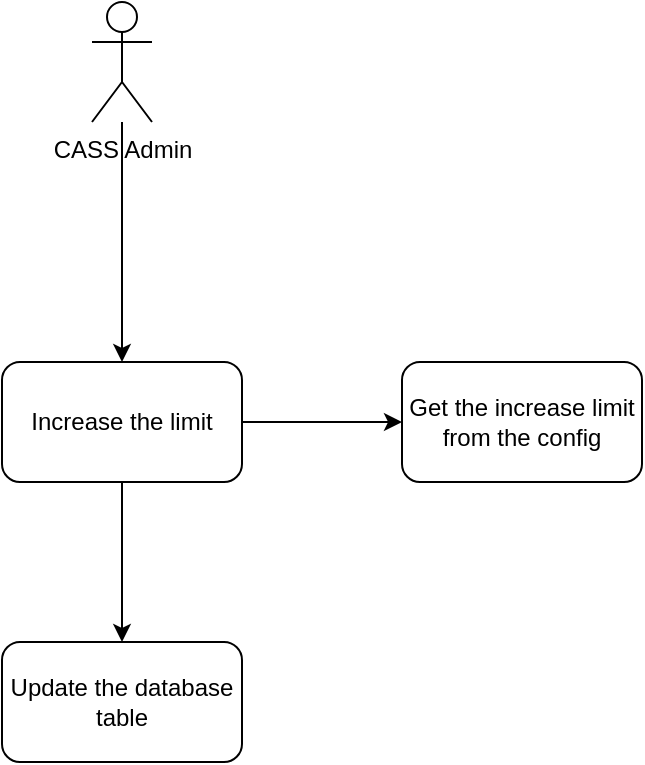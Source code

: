<mxfile version="26.1.0">
  <diagram id="C5RBs43oDa-KdzZeNtuy" name="Page-1">
    <mxGraphModel dx="1674" dy="738" grid="1" gridSize="10" guides="1" tooltips="1" connect="1" arrows="1" fold="1" page="1" pageScale="1" pageWidth="827" pageHeight="1169" math="0" shadow="0">
      <root>
        <mxCell id="WIyWlLk6GJQsqaUBKTNV-0" />
        <mxCell id="WIyWlLk6GJQsqaUBKTNV-1" parent="WIyWlLk6GJQsqaUBKTNV-0" />
        <mxCell id="aM_129YKFQEVm4haxTTZ-2" value="" style="edgeStyle=orthogonalEdgeStyle;rounded=0;orthogonalLoop=1;jettySize=auto;html=1;" edge="1" parent="WIyWlLk6GJQsqaUBKTNV-1" source="aM_129YKFQEVm4haxTTZ-0" target="aM_129YKFQEVm4haxTTZ-1">
          <mxGeometry relative="1" as="geometry" />
        </mxCell>
        <mxCell id="aM_129YKFQEVm4haxTTZ-0" value="CASS Admin" style="shape=umlActor;verticalLabelPosition=bottom;verticalAlign=top;html=1;outlineConnect=0;" vertex="1" parent="WIyWlLk6GJQsqaUBKTNV-1">
          <mxGeometry x="230" y="90" width="30" height="60" as="geometry" />
        </mxCell>
        <mxCell id="aM_129YKFQEVm4haxTTZ-4" value="" style="edgeStyle=orthogonalEdgeStyle;rounded=0;orthogonalLoop=1;jettySize=auto;html=1;" edge="1" parent="WIyWlLk6GJQsqaUBKTNV-1" source="aM_129YKFQEVm4haxTTZ-1" target="aM_129YKFQEVm4haxTTZ-3">
          <mxGeometry relative="1" as="geometry" />
        </mxCell>
        <mxCell id="aM_129YKFQEVm4haxTTZ-6" value="" style="edgeStyle=orthogonalEdgeStyle;rounded=0;orthogonalLoop=1;jettySize=auto;html=1;" edge="1" parent="WIyWlLk6GJQsqaUBKTNV-1" source="aM_129YKFQEVm4haxTTZ-1" target="aM_129YKFQEVm4haxTTZ-5">
          <mxGeometry relative="1" as="geometry" />
        </mxCell>
        <mxCell id="aM_129YKFQEVm4haxTTZ-1" value="Increase the limit" style="rounded=1;whiteSpace=wrap;html=1;" vertex="1" parent="WIyWlLk6GJQsqaUBKTNV-1">
          <mxGeometry x="185" y="270" width="120" height="60" as="geometry" />
        </mxCell>
        <mxCell id="aM_129YKFQEVm4haxTTZ-3" value="Get the increase limit from the config" style="whiteSpace=wrap;html=1;rounded=1;" vertex="1" parent="WIyWlLk6GJQsqaUBKTNV-1">
          <mxGeometry x="385" y="270" width="120" height="60" as="geometry" />
        </mxCell>
        <mxCell id="aM_129YKFQEVm4haxTTZ-5" value="Update the database table" style="whiteSpace=wrap;html=1;rounded=1;" vertex="1" parent="WIyWlLk6GJQsqaUBKTNV-1">
          <mxGeometry x="185" y="410" width="120" height="60" as="geometry" />
        </mxCell>
      </root>
    </mxGraphModel>
  </diagram>
</mxfile>
